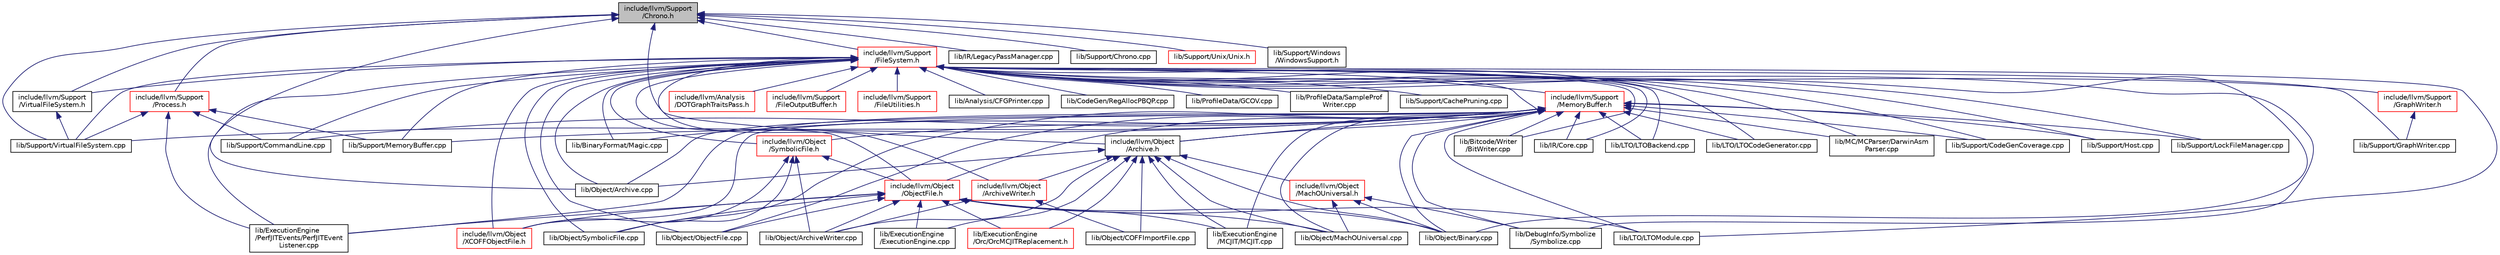 digraph "include/llvm/Support/Chrono.h"
{
 // LATEX_PDF_SIZE
  bgcolor="transparent";
  edge [fontname="Helvetica",fontsize="10",labelfontname="Helvetica",labelfontsize="10"];
  node [fontname="Helvetica",fontsize="10",shape="box"];
  Node1 [label="include/llvm/Support\l/Chrono.h",height=0.2,width=0.4,color="black", fillcolor="grey75", style="filled", fontcolor="black",tooltip=" "];
  Node1 -> Node2 [dir="back",color="midnightblue",fontsize="10",style="solid",fontname="Helvetica"];
  Node2 [label="include/llvm/Object\l/Archive.h",height=0.2,width=0.4,color="black",URL="$Archive_8h.html",tooltip=" "];
  Node2 -> Node3 [dir="back",color="midnightblue",fontsize="10",style="solid",fontname="Helvetica"];
  Node3 [label="include/llvm/Object\l/ArchiveWriter.h",height=0.2,width=0.4,color="red",URL="$ArchiveWriter_8h.html",tooltip=" "];
  Node3 -> Node4 [dir="back",color="midnightblue",fontsize="10",style="solid",fontname="Helvetica"];
  Node4 [label="lib/Object/ArchiveWriter.cpp",height=0.2,width=0.4,color="black",URL="$ArchiveWriter_8cpp.html",tooltip=" "];
  Node3 -> Node5 [dir="back",color="midnightblue",fontsize="10",style="solid",fontname="Helvetica"];
  Node5 [label="lib/Object/COFFImportFile.cpp",height=0.2,width=0.4,color="black",URL="$COFFImportFile_8cpp.html",tooltip=" "];
  Node2 -> Node7 [dir="back",color="midnightblue",fontsize="10",style="solid",fontname="Helvetica"];
  Node7 [label="include/llvm/Object\l/MachOUniversal.h",height=0.2,width=0.4,color="red",URL="$MachOUniversal_8h.html",tooltip=" "];
  Node7 -> Node8 [dir="back",color="midnightblue",fontsize="10",style="solid",fontname="Helvetica"];
  Node8 [label="lib/DebugInfo/Symbolize\l/Symbolize.cpp",height=0.2,width=0.4,color="black",URL="$Symbolize_8cpp.html",tooltip=" "];
  Node7 -> Node9 [dir="back",color="midnightblue",fontsize="10",style="solid",fontname="Helvetica"];
  Node9 [label="lib/Object/Binary.cpp",height=0.2,width=0.4,color="black",URL="$Binary_8cpp.html",tooltip=" "];
  Node7 -> Node10 [dir="back",color="midnightblue",fontsize="10",style="solid",fontname="Helvetica"];
  Node10 [label="lib/Object/MachOUniversal.cpp",height=0.2,width=0.4,color="black",URL="$MachOUniversal_8cpp.html",tooltip=" "];
  Node2 -> Node13 [dir="back",color="midnightblue",fontsize="10",style="solid",fontname="Helvetica"];
  Node13 [label="lib/ExecutionEngine\l/ExecutionEngine.cpp",height=0.2,width=0.4,color="black",URL="$ExecutionEngine_8cpp.html",tooltip=" "];
  Node2 -> Node14 [dir="back",color="midnightblue",fontsize="10",style="solid",fontname="Helvetica"];
  Node14 [label="lib/ExecutionEngine\l/MCJIT/MCJIT.cpp",height=0.2,width=0.4,color="black",URL="$MCJIT_8cpp.html",tooltip=" "];
  Node2 -> Node15 [dir="back",color="midnightblue",fontsize="10",style="solid",fontname="Helvetica"];
  Node15 [label="lib/ExecutionEngine\l/Orc/OrcMCJITReplacement.h",height=0.2,width=0.4,color="red",URL="$lib_2ExecutionEngine_2Orc_2OrcMCJITReplacement_8h.html",tooltip=" "];
  Node2 -> Node17 [dir="back",color="midnightblue",fontsize="10",style="solid",fontname="Helvetica"];
  Node17 [label="lib/Object/Archive.cpp",height=0.2,width=0.4,color="black",URL="$Archive_8cpp.html",tooltip=" "];
  Node2 -> Node4 [dir="back",color="midnightblue",fontsize="10",style="solid",fontname="Helvetica"];
  Node2 -> Node9 [dir="back",color="midnightblue",fontsize="10",style="solid",fontname="Helvetica"];
  Node2 -> Node5 [dir="back",color="midnightblue",fontsize="10",style="solid",fontname="Helvetica"];
  Node2 -> Node10 [dir="back",color="midnightblue",fontsize="10",style="solid",fontname="Helvetica"];
  Node1 -> Node18 [dir="back",color="midnightblue",fontsize="10",style="solid",fontname="Helvetica"];
  Node18 [label="include/llvm/Support\l/FileSystem.h",height=0.2,width=0.4,color="red",URL="$FileSystem_8h.html",tooltip=" "];
  Node18 -> Node19 [dir="back",color="midnightblue",fontsize="10",style="solid",fontname="Helvetica"];
  Node19 [label="include/llvm/Analysis\l/DOTGraphTraitsPass.h",height=0.2,width=0.4,color="red",URL="$DOTGraphTraitsPass_8h.html",tooltip=" "];
  Node18 -> Node2 [dir="back",color="midnightblue",fontsize="10",style="solid",fontname="Helvetica"];
  Node18 -> Node3 [dir="back",color="midnightblue",fontsize="10",style="solid",fontname="Helvetica"];
  Node18 -> Node23 [dir="back",color="midnightblue",fontsize="10",style="solid",fontname="Helvetica"];
  Node23 [label="include/llvm/Object\l/ObjectFile.h",height=0.2,width=0.4,color="red",URL="$ObjectFile_8h.html",tooltip=" "];
  Node23 -> Node144 [dir="back",color="midnightblue",fontsize="10",style="solid",fontname="Helvetica"];
  Node144 [label="include/llvm/Object\l/XCOFFObjectFile.h",height=0.2,width=0.4,color="red",URL="$XCOFFObjectFile_8h.html",tooltip=" "];
  Node23 -> Node13 [dir="back",color="midnightblue",fontsize="10",style="solid",fontname="Helvetica"];
  Node23 -> Node14 [dir="back",color="midnightblue",fontsize="10",style="solid",fontname="Helvetica"];
  Node23 -> Node15 [dir="back",color="midnightblue",fontsize="10",style="solid",fontname="Helvetica"];
  Node23 -> Node43 [dir="back",color="midnightblue",fontsize="10",style="solid",fontname="Helvetica"];
  Node43 [label="lib/ExecutionEngine\l/PerfJITEvents/PerfJITEvent\lListener.cpp",height=0.2,width=0.4,color="black",URL="$PerfJITEventListener_8cpp.html",tooltip=" "];
  Node23 -> Node149 [dir="back",color="midnightblue",fontsize="10",style="solid",fontname="Helvetica"];
  Node149 [label="lib/LTO/LTOModule.cpp",height=0.2,width=0.4,color="black",URL="$LTOModule_8cpp.html",tooltip=" "];
  Node23 -> Node4 [dir="back",color="midnightblue",fontsize="10",style="solid",fontname="Helvetica"];
  Node23 -> Node9 [dir="back",color="midnightblue",fontsize="10",style="solid",fontname="Helvetica"];
  Node23 -> Node10 [dir="back",color="midnightblue",fontsize="10",style="solid",fontname="Helvetica"];
  Node23 -> Node128 [dir="back",color="midnightblue",fontsize="10",style="solid",fontname="Helvetica"];
  Node128 [label="lib/Object/ObjectFile.cpp",height=0.2,width=0.4,color="black",URL="$ObjectFile_8cpp.html",tooltip=" "];
  Node23 -> Node120 [dir="back",color="midnightblue",fontsize="10",style="solid",fontname="Helvetica"];
  Node120 [label="lib/Object/SymbolicFile.cpp",height=0.2,width=0.4,color="black",URL="$SymbolicFile_8cpp.html",tooltip=" "];
  Node18 -> Node151 [dir="back",color="midnightblue",fontsize="10",style="solid",fontname="Helvetica"];
  Node151 [label="include/llvm/Object\l/SymbolicFile.h",height=0.2,width=0.4,color="red",URL="$SymbolicFile_8h.html",tooltip=" "];
  Node151 -> Node23 [dir="back",color="midnightblue",fontsize="10",style="solid",fontname="Helvetica"];
  Node151 -> Node144 [dir="back",color="midnightblue",fontsize="10",style="solid",fontname="Helvetica"];
  Node151 -> Node4 [dir="back",color="midnightblue",fontsize="10",style="solid",fontname="Helvetica"];
  Node151 -> Node120 [dir="back",color="midnightblue",fontsize="10",style="solid",fontname="Helvetica"];
  Node18 -> Node144 [dir="back",color="midnightblue",fontsize="10",style="solid",fontname="Helvetica"];
  Node18 -> Node171 [dir="back",color="midnightblue",fontsize="10",style="solid",fontname="Helvetica"];
  Node171 [label="include/llvm/Support\l/FileOutputBuffer.h",height=0.2,width=0.4,color="red",URL="$FileOutputBuffer_8h.html",tooltip=" "];
  Node18 -> Node239 [dir="back",color="midnightblue",fontsize="10",style="solid",fontname="Helvetica"];
  Node239 [label="include/llvm/Support\l/FileUtilities.h",height=0.2,width=0.4,color="red",URL="$FileUtilities_8h.html",tooltip=" "];
  Node18 -> Node242 [dir="back",color="midnightblue",fontsize="10",style="solid",fontname="Helvetica"];
  Node242 [label="include/llvm/Support\l/GraphWriter.h",height=0.2,width=0.4,color="red",URL="$GraphWriter_8h.html",tooltip=" "];
  Node242 -> Node255 [dir="back",color="midnightblue",fontsize="10",style="solid",fontname="Helvetica"];
  Node255 [label="lib/Support/GraphWriter.cpp",height=0.2,width=0.4,color="black",URL="$GraphWriter_8cpp.html",tooltip=" "];
  Node18 -> Node260 [dir="back",color="midnightblue",fontsize="10",style="solid",fontname="Helvetica"];
  Node260 [label="include/llvm/Support\l/MemoryBuffer.h",height=0.2,width=0.4,color="red",URL="$MemoryBuffer_8h.html",tooltip=" "];
  Node260 -> Node2 [dir="back",color="midnightblue",fontsize="10",style="solid",fontname="Helvetica"];
  Node260 -> Node23 [dir="back",color="midnightblue",fontsize="10",style="solid",fontname="Helvetica"];
  Node260 -> Node151 [dir="back",color="midnightblue",fontsize="10",style="solid",fontname="Helvetica"];
  Node260 -> Node144 [dir="back",color="midnightblue",fontsize="10",style="solid",fontname="Helvetica"];
  Node260 -> Node744 [dir="back",color="midnightblue",fontsize="10",style="solid",fontname="Helvetica"];
  Node744 [label="lib/BinaryFormat/Magic.cpp",height=0.2,width=0.4,color="black",URL="$Magic_8cpp.html",tooltip=" "];
  Node260 -> Node745 [dir="back",color="midnightblue",fontsize="10",style="solid",fontname="Helvetica"];
  Node745 [label="lib/Bitcode/Writer\l/BitWriter.cpp",height=0.2,width=0.4,color="black",URL="$BitWriter_8cpp.html",tooltip=" "];
  Node260 -> Node8 [dir="back",color="midnightblue",fontsize="10",style="solid",fontname="Helvetica"];
  Node260 -> Node14 [dir="back",color="midnightblue",fontsize="10",style="solid",fontname="Helvetica"];
  Node260 -> Node43 [dir="back",color="midnightblue",fontsize="10",style="solid",fontname="Helvetica"];
  Node260 -> Node662 [dir="back",color="midnightblue",fontsize="10",style="solid",fontname="Helvetica"];
  Node662 [label="lib/IR/Core.cpp",height=0.2,width=0.4,color="black",URL="$IR_2Core_8cpp.html",tooltip=" "];
  Node260 -> Node163 [dir="back",color="midnightblue",fontsize="10",style="solid",fontname="Helvetica"];
  Node163 [label="lib/LTO/LTOBackend.cpp",height=0.2,width=0.4,color="black",URL="$LTOBackend_8cpp.html",tooltip=" "];
  Node260 -> Node154 [dir="back",color="midnightblue",fontsize="10",style="solid",fontname="Helvetica"];
  Node154 [label="lib/LTO/LTOCodeGenerator.cpp",height=0.2,width=0.4,color="black",URL="$LTOCodeGenerator_8cpp.html",tooltip=" "];
  Node260 -> Node149 [dir="back",color="midnightblue",fontsize="10",style="solid",fontname="Helvetica"];
  Node260 -> Node730 [dir="back",color="midnightblue",fontsize="10",style="solid",fontname="Helvetica"];
  Node730 [label="lib/MC/MCParser/DarwinAsm\lParser.cpp",height=0.2,width=0.4,color="black",URL="$DarwinAsmParser_8cpp.html",tooltip=" "];
  Node260 -> Node17 [dir="back",color="midnightblue",fontsize="10",style="solid",fontname="Helvetica"];
  Node260 -> Node9 [dir="back",color="midnightblue",fontsize="10",style="solid",fontname="Helvetica"];
  Node260 -> Node10 [dir="back",color="midnightblue",fontsize="10",style="solid",fontname="Helvetica"];
  Node260 -> Node128 [dir="back",color="midnightblue",fontsize="10",style="solid",fontname="Helvetica"];
  Node260 -> Node120 [dir="back",color="midnightblue",fontsize="10",style="solid",fontname="Helvetica"];
  Node260 -> Node748 [dir="back",color="midnightblue",fontsize="10",style="solid",fontname="Helvetica"];
  Node748 [label="lib/Support/CodeGenCoverage.cpp",height=0.2,width=0.4,color="black",URL="$CodeGenCoverage_8cpp.html",tooltip="This file implements the CodeGenCoverage class."];
  Node260 -> Node749 [dir="back",color="midnightblue",fontsize="10",style="solid",fontname="Helvetica"];
  Node749 [label="lib/Support/CommandLine.cpp",height=0.2,width=0.4,color="black",URL="$CommandLine_8cpp.html",tooltip=" "];
  Node260 -> Node750 [dir="back",color="midnightblue",fontsize="10",style="solid",fontname="Helvetica"];
  Node750 [label="lib/Support/Host.cpp",height=0.2,width=0.4,color="black",URL="$Host_8cpp.html",tooltip=" "];
  Node260 -> Node752 [dir="back",color="midnightblue",fontsize="10",style="solid",fontname="Helvetica"];
  Node752 [label="lib/Support/LockFileManager.cpp",height=0.2,width=0.4,color="black",URL="$LockFileManager_8cpp.html",tooltip=" "];
  Node260 -> Node356 [dir="back",color="midnightblue",fontsize="10",style="solid",fontname="Helvetica"];
  Node356 [label="lib/Support/MemoryBuffer.cpp",height=0.2,width=0.4,color="black",URL="$MemoryBuffer_8cpp.html",tooltip=" "];
  Node260 -> Node436 [dir="back",color="midnightblue",fontsize="10",style="solid",fontname="Helvetica"];
  Node436 [label="lib/Support/VirtualFileSystem.cpp",height=0.2,width=0.4,color="black",URL="$VirtualFileSystem_8cpp.html",tooltip=" "];
  Node18 -> Node435 [dir="back",color="midnightblue",fontsize="10",style="solid",fontname="Helvetica"];
  Node435 [label="include/llvm/Support\l/VirtualFileSystem.h",height=0.2,width=0.4,color="black",URL="$VirtualFileSystem_8h.html",tooltip="Defines the virtual file system interface vfs::FileSystem."];
  Node435 -> Node436 [dir="back",color="midnightblue",fontsize="10",style="solid",fontname="Helvetica"];
  Node18 -> Node244 [dir="back",color="midnightblue",fontsize="10",style="solid",fontname="Helvetica"];
  Node244 [label="lib/Analysis/CFGPrinter.cpp",height=0.2,width=0.4,color="black",URL="$CFGPrinter_8cpp.html",tooltip=" "];
  Node18 -> Node744 [dir="back",color="midnightblue",fontsize="10",style="solid",fontname="Helvetica"];
  Node18 -> Node745 [dir="back",color="midnightblue",fontsize="10",style="solid",fontname="Helvetica"];
  Node18 -> Node759 [dir="back",color="midnightblue",fontsize="10",style="solid",fontname="Helvetica"];
  Node759 [label="lib/CodeGen/RegAllocPBQP.cpp",height=0.2,width=0.4,color="black",URL="$RegAllocPBQP_8cpp.html",tooltip=" "];
  Node18 -> Node8 [dir="back",color="midnightblue",fontsize="10",style="solid",fontname="Helvetica"];
  Node18 -> Node43 [dir="back",color="midnightblue",fontsize="10",style="solid",fontname="Helvetica"];
  Node18 -> Node662 [dir="back",color="midnightblue",fontsize="10",style="solid",fontname="Helvetica"];
  Node18 -> Node163 [dir="back",color="midnightblue",fontsize="10",style="solid",fontname="Helvetica"];
  Node18 -> Node154 [dir="back",color="midnightblue",fontsize="10",style="solid",fontname="Helvetica"];
  Node18 -> Node149 [dir="back",color="midnightblue",fontsize="10",style="solid",fontname="Helvetica"];
  Node18 -> Node730 [dir="back",color="midnightblue",fontsize="10",style="solid",fontname="Helvetica"];
  Node18 -> Node17 [dir="back",color="midnightblue",fontsize="10",style="solid",fontname="Helvetica"];
  Node18 -> Node9 [dir="back",color="midnightblue",fontsize="10",style="solid",fontname="Helvetica"];
  Node18 -> Node128 [dir="back",color="midnightblue",fontsize="10",style="solid",fontname="Helvetica"];
  Node18 -> Node120 [dir="back",color="midnightblue",fontsize="10",style="solid",fontname="Helvetica"];
  Node18 -> Node347 [dir="back",color="midnightblue",fontsize="10",style="solid",fontname="Helvetica"];
  Node347 [label="lib/ProfileData/GCOV.cpp",height=0.2,width=0.4,color="black",URL="$GCOV_8cpp.html",tooltip=" "];
  Node18 -> Node760 [dir="back",color="midnightblue",fontsize="10",style="solid",fontname="Helvetica"];
  Node760 [label="lib/ProfileData/SampleProf\lWriter.cpp",height=0.2,width=0.4,color="black",URL="$SampleProfWriter_8cpp.html",tooltip=" "];
  Node18 -> Node761 [dir="back",color="midnightblue",fontsize="10",style="solid",fontname="Helvetica"];
  Node761 [label="lib/Support/CachePruning.cpp",height=0.2,width=0.4,color="black",URL="$CachePruning_8cpp.html",tooltip=" "];
  Node18 -> Node748 [dir="back",color="midnightblue",fontsize="10",style="solid",fontname="Helvetica"];
  Node18 -> Node749 [dir="back",color="midnightblue",fontsize="10",style="solid",fontname="Helvetica"];
  Node18 -> Node255 [dir="back",color="midnightblue",fontsize="10",style="solid",fontname="Helvetica"];
  Node18 -> Node750 [dir="back",color="midnightblue",fontsize="10",style="solid",fontname="Helvetica"];
  Node18 -> Node752 [dir="back",color="midnightblue",fontsize="10",style="solid",fontname="Helvetica"];
  Node18 -> Node356 [dir="back",color="midnightblue",fontsize="10",style="solid",fontname="Helvetica"];
  Node18 -> Node436 [dir="back",color="midnightblue",fontsize="10",style="solid",fontname="Helvetica"];
  Node1 -> Node772 [dir="back",color="midnightblue",fontsize="10",style="solid",fontname="Helvetica"];
  Node772 [label="include/llvm/Support\l/Process.h",height=0.2,width=0.4,color="red",URL="$Process_8h.html",tooltip="Provides a library for accessing information about this process and other processes on the operating ..."];
  Node772 -> Node43 [dir="back",color="midnightblue",fontsize="10",style="solid",fontname="Helvetica"];
  Node772 -> Node749 [dir="back",color="midnightblue",fontsize="10",style="solid",fontname="Helvetica"];
  Node772 -> Node356 [dir="back",color="midnightblue",fontsize="10",style="solid",fontname="Helvetica"];
  Node772 -> Node436 [dir="back",color="midnightblue",fontsize="10",style="solid",fontname="Helvetica"];
  Node1 -> Node435 [dir="back",color="midnightblue",fontsize="10",style="solid",fontname="Helvetica"];
  Node1 -> Node663 [dir="back",color="midnightblue",fontsize="10",style="solid",fontname="Helvetica"];
  Node663 [label="lib/IR/LegacyPassManager.cpp",height=0.2,width=0.4,color="black",URL="$LegacyPassManager_8cpp.html",tooltip=" "];
  Node1 -> Node17 [dir="back",color="midnightblue",fontsize="10",style="solid",fontname="Helvetica"];
  Node1 -> Node781 [dir="back",color="midnightblue",fontsize="10",style="solid",fontname="Helvetica"];
  Node781 [label="lib/Support/Chrono.cpp",height=0.2,width=0.4,color="black",URL="$Chrono_8cpp.html",tooltip=" "];
  Node1 -> Node782 [dir="back",color="midnightblue",fontsize="10",style="solid",fontname="Helvetica"];
  Node782 [label="lib/Support/Unix/Unix.h",height=0.2,width=0.4,color="red",URL="$Unix_8h.html",tooltip=" "];
  Node1 -> Node436 [dir="back",color="midnightblue",fontsize="10",style="solid",fontname="Helvetica"];
  Node1 -> Node784 [dir="back",color="midnightblue",fontsize="10",style="solid",fontname="Helvetica"];
  Node784 [label="lib/Support/Windows\l/WindowsSupport.h",height=0.2,width=0.4,color="black",URL="$WindowsSupport_8h.html",tooltip=" "];
}
